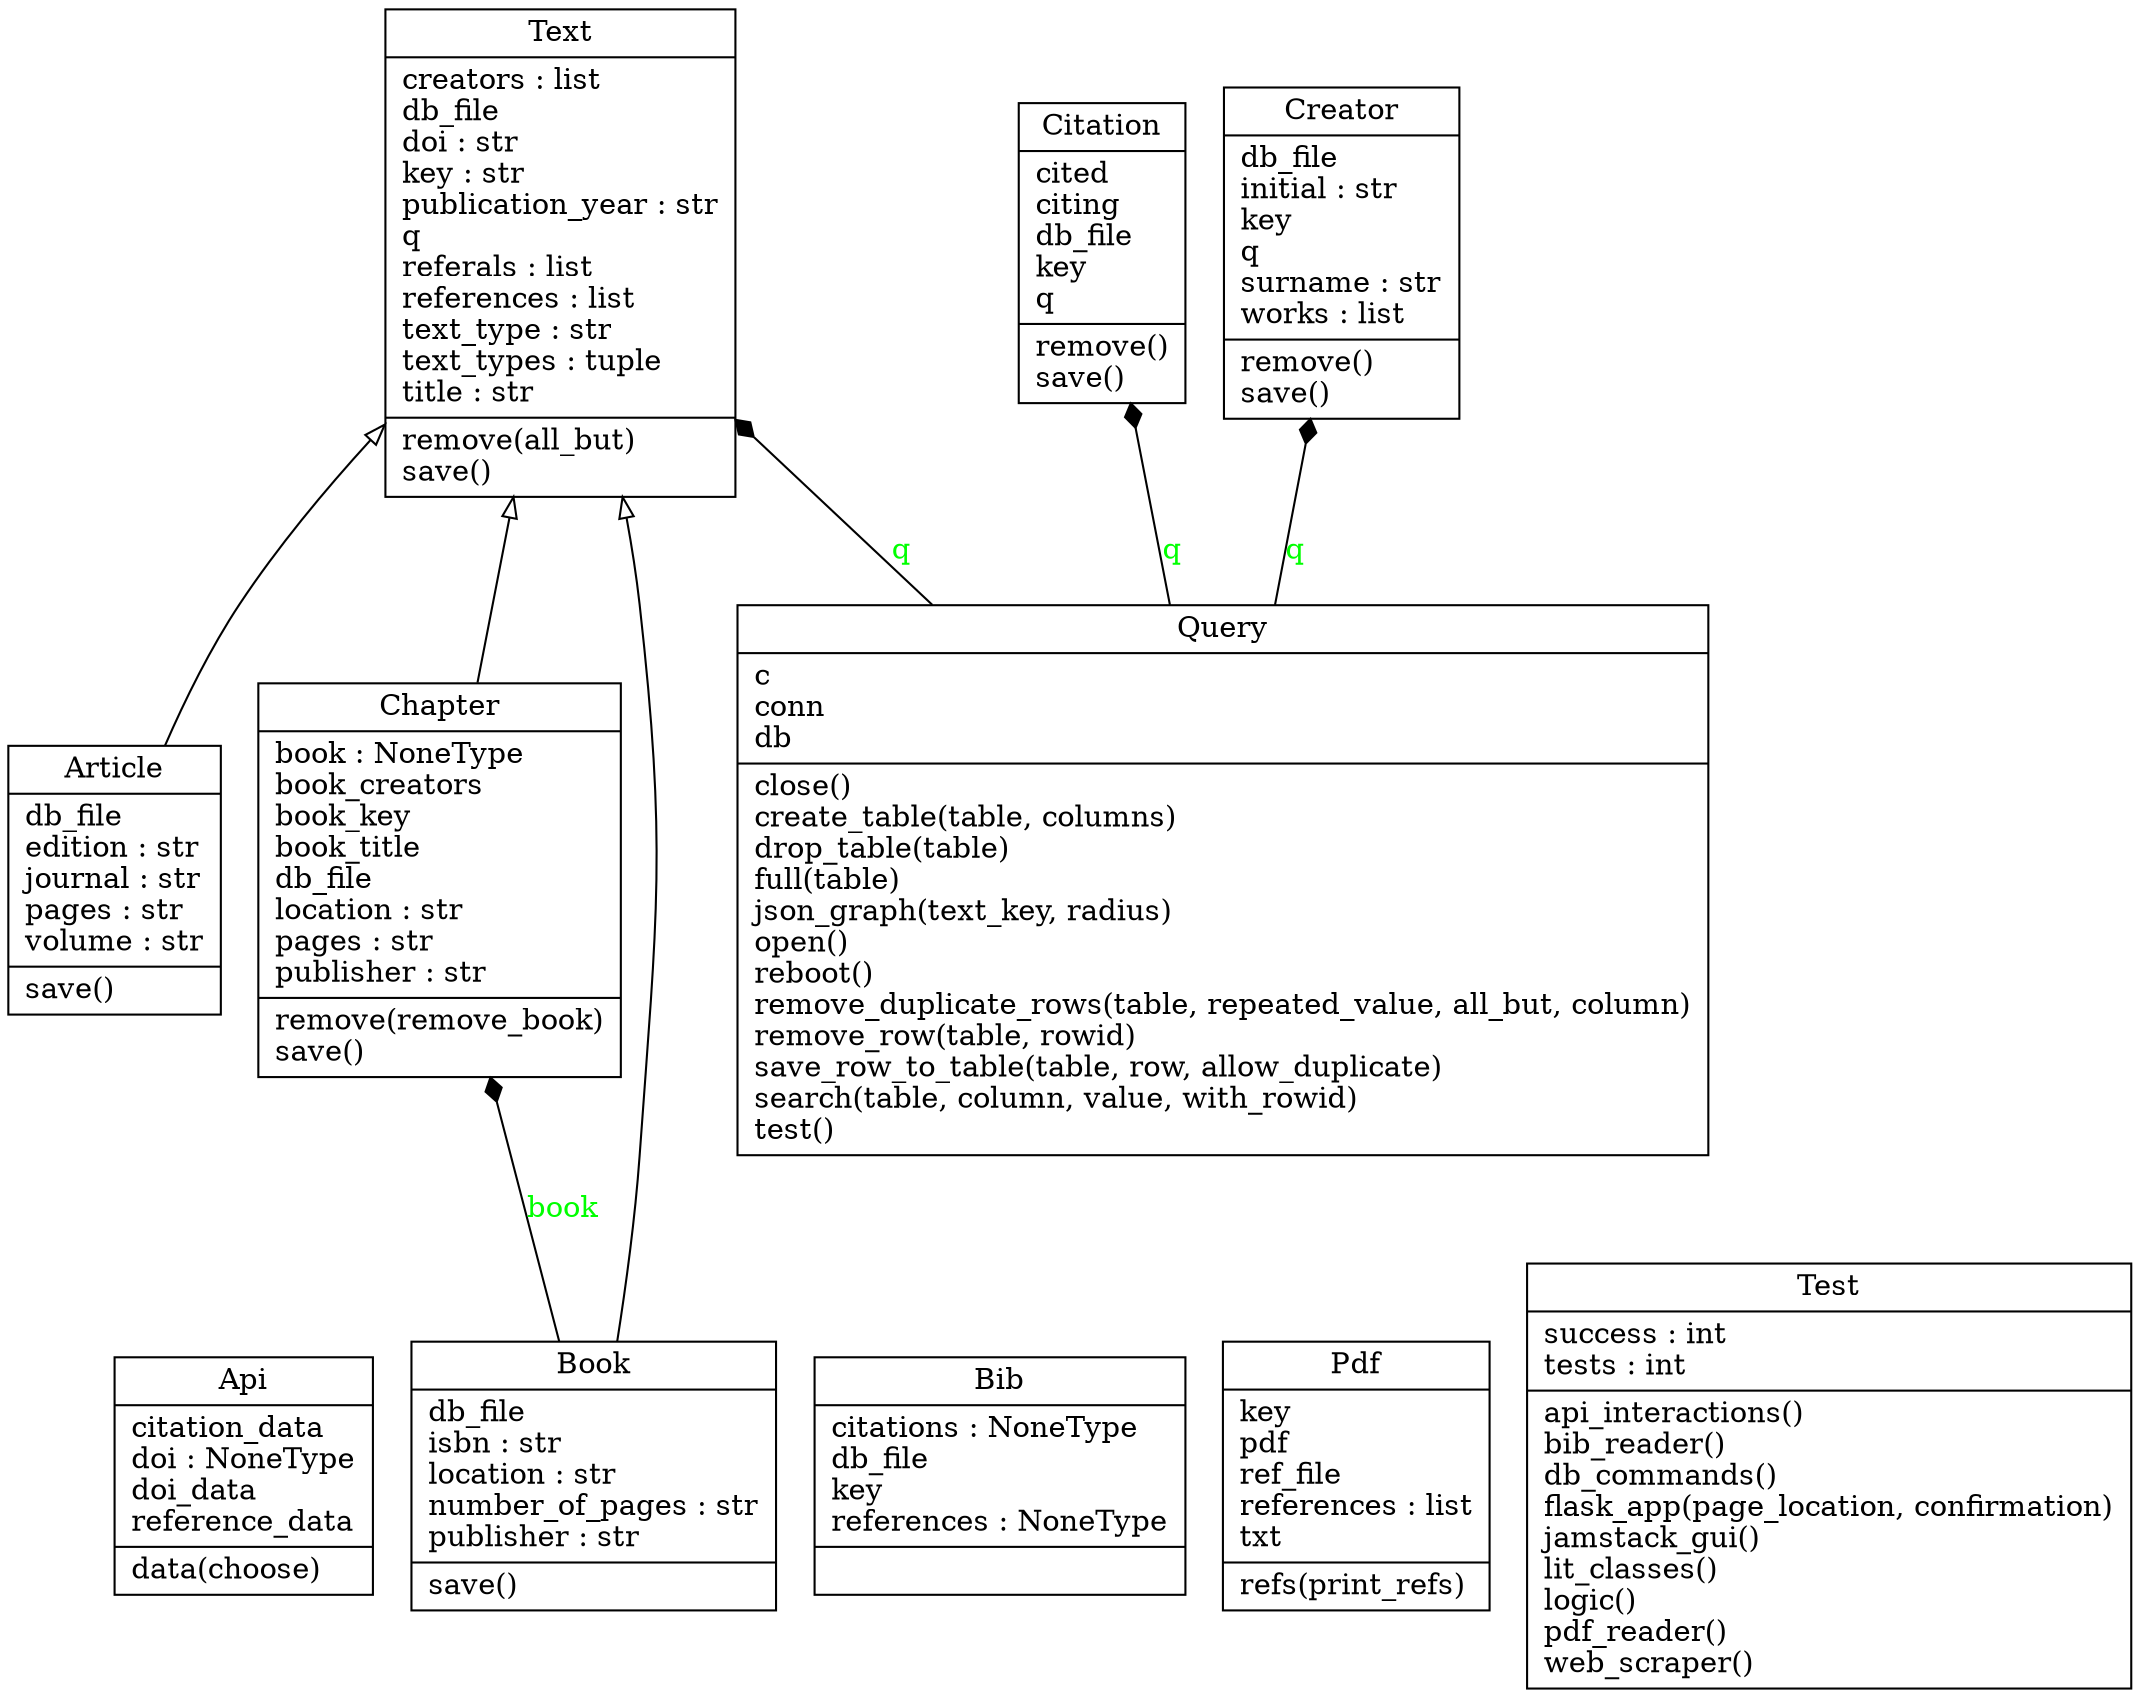 digraph "classes" {
charset="utf-8"
rankdir=BT
"0" [label="{Api|citation_data\ldoi : NoneType\ldoi_data\lreference_data\l|data(choose)\l}", shape="record"];
"1" [label="{Article|db_file\ledition : str\ljournal : str\lpages : str\lvolume : str\l|save()\l}", shape="record"];
"2" [label="{Bib|citations : NoneType\ldb_file\lkey\lreferences : NoneType\l|}", shape="record"];
"3" [label="{Book|db_file\lisbn : str\llocation : str\lnumber_of_pages : str\lpublisher : str\l|save()\l}", shape="record"];
"4" [label="{Chapter|book : NoneType\lbook_creators\lbook_key\lbook_title\ldb_file\llocation : str\lpages : str\lpublisher : str\l|remove(remove_book)\lsave()\l}", shape="record"];
"5" [label="{Citation|cited\lciting\ldb_file\lkey\lq\l|remove()\lsave()\l}", shape="record"];
"6" [label="{Creator|db_file\linitial : str\lkey\lq\lsurname : str\lworks : list\l|remove()\lsave()\l}", shape="record"];
"7" [label="{Pdf|key\lpdf\lref_file\lreferences : list\ltxt\l|refs(print_refs)\l}", shape="record"];
"8" [label="{Query|c\lconn\ldb\l|close()\lcreate_table(table, columns)\ldrop_table(table)\lfull(table)\ljson_graph(text_key, radius)\lopen()\lreboot()\lremove_duplicate_rows(table, repeated_value, all_but, column)\lremove_row(table, rowid)\lsave_row_to_table(table, row, allow_duplicate)\lsearch(table, column, value, with_rowid)\ltest()\l}", shape="record"];
"9" [label="{Test|success : int\ltests : int\l|api_interactions()\lbib_reader()\ldb_commands()\lflask_app(page_location, confirmation)\ljamstack_gui()\llit_classes()\llogic()\lpdf_reader()\lweb_scraper()\l}", shape="record"];
"10" [label="{Text|creators : list\ldb_file\ldoi : str\lkey : str\lpublication_year : str\lq\lreferals : list\lreferences : list\ltext_type : str\ltext_types : tuple\ltitle : str\l|remove(all_but)\lsave()\l}", shape="record"];
"1" -> "10" [arrowhead="empty", arrowtail="none"];
"3" -> "10" [arrowhead="empty", arrowtail="none"];
"4" -> "10" [arrowhead="empty", arrowtail="none"];
"3" -> "4" [arrowhead="diamond", arrowtail="none", fontcolor="green", label="book", style="solid"];
"8" -> "5" [arrowhead="diamond", arrowtail="none", fontcolor="green", label="q", style="solid"];
"8" -> "6" [arrowhead="diamond", arrowtail="none", fontcolor="green", label="q", style="solid"];
"8" -> "10" [arrowhead="diamond", arrowtail="none", fontcolor="green", label="q", style="solid"];
}
